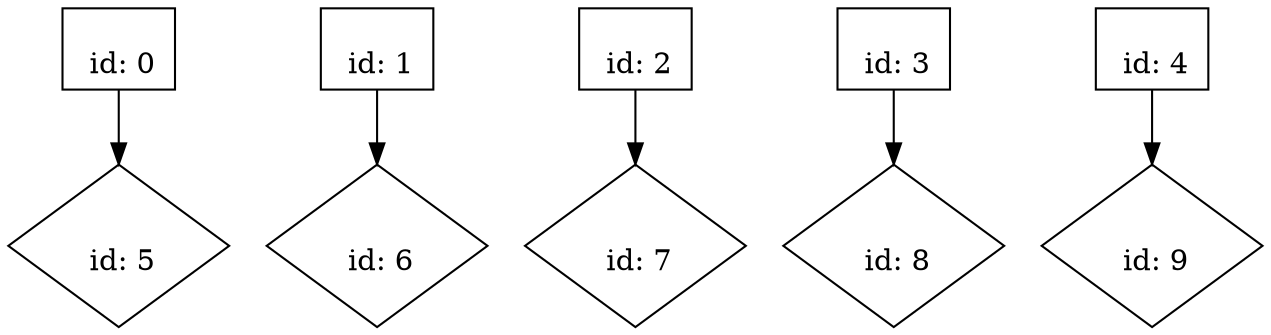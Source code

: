 digraph G {
n0 [label="\n id: 0",shape="box"];
n1 [label="\n id: 1",shape="box"];
n2 [label="\n id: 2",shape="box"];
n3 [label="\n id: 3",shape="box"];
n4 [label="\n id: 4",shape="box"];
n5 [label="\n id: 5",shape="diamond"];
n6 [label="\n id: 6",shape="diamond"];
n7 [label="\n id: 7",shape="diamond"];
n8 [label="\n id: 8",shape="diamond"];
n9 [label="\n id: 9",shape="diamond"];
n0 -> n5
n1 -> n6
n2 -> n7
n3 -> n8
n4 -> n9
}